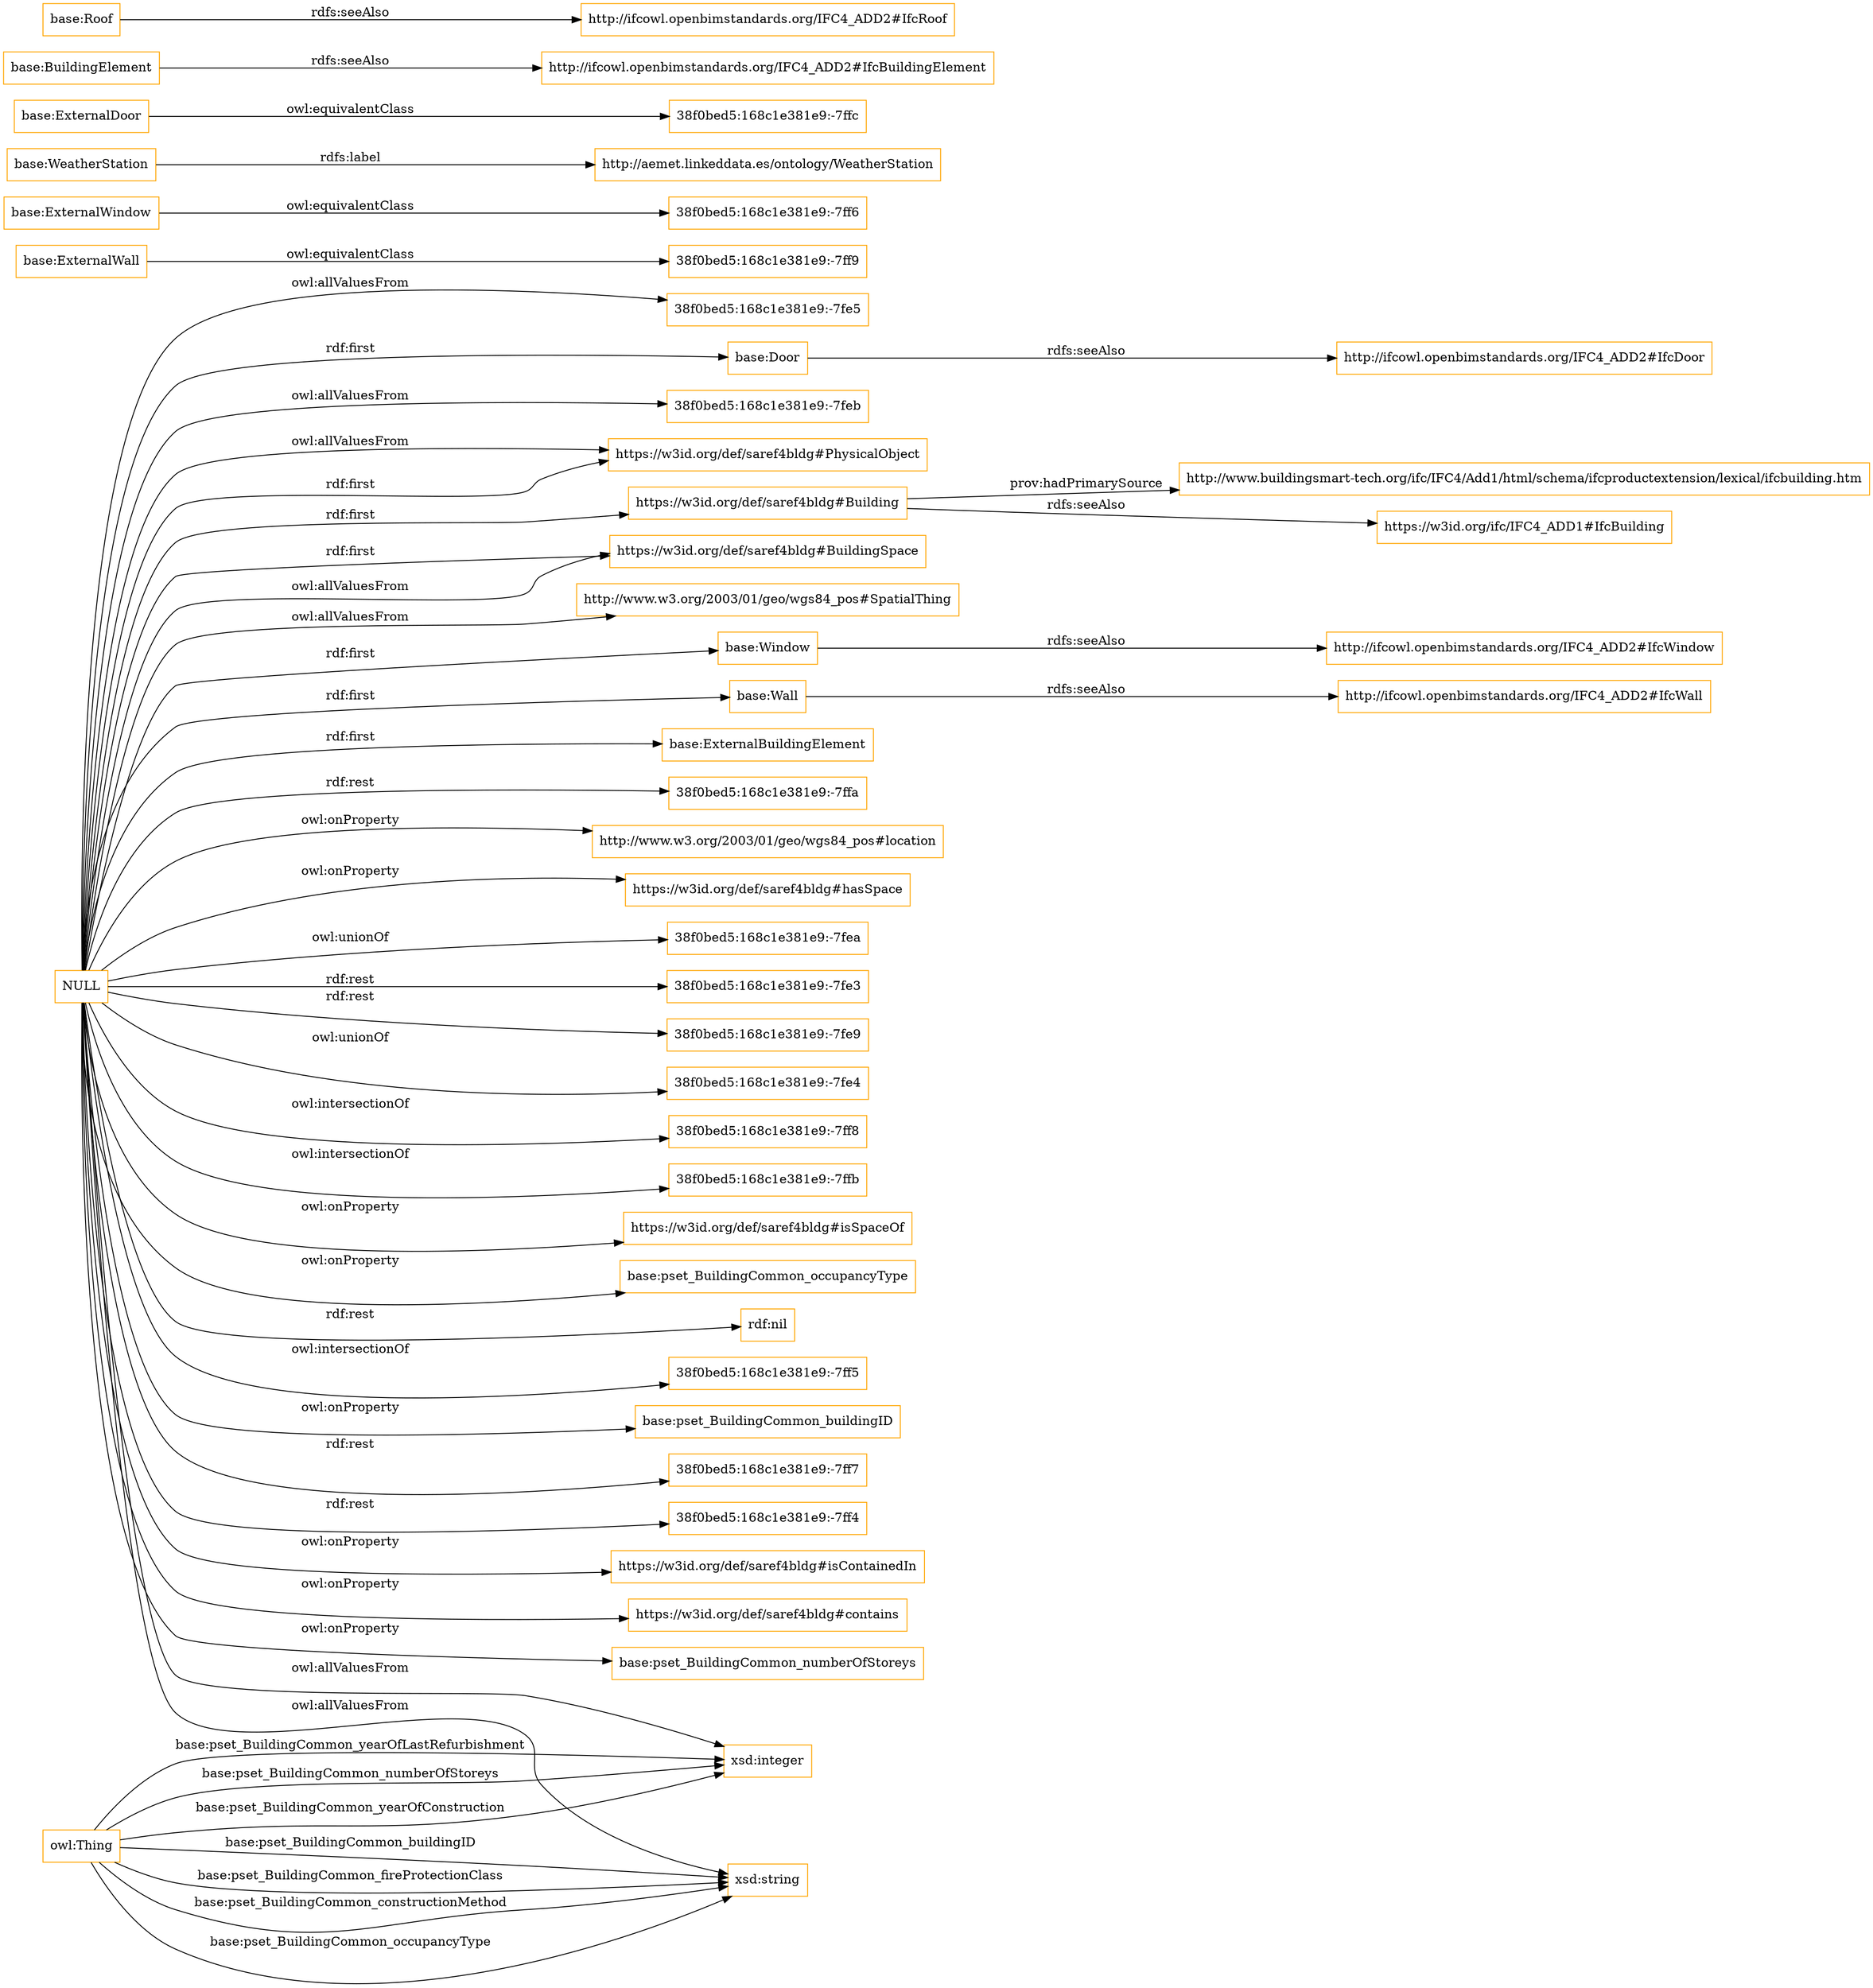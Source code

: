 digraph ar2dtool_diagram { 
rankdir=LR;
size="1501"
node [shape = rectangle, color="orange"]; "38f0bed5:168c1e381e9:-7fe5" "base:Door" "38f0bed5:168c1e381e9:-7ff9" "38f0bed5:168c1e381e9:-7ff6" "base:ExternalWall" "38f0bed5:168c1e381e9:-7feb" "https://w3id.org/def/saref4bldg#PhysicalObject" "base:WeatherStation" "base:ExternalWindow" "https://w3id.org/def/saref4bldg#Building" "38f0bed5:168c1e381e9:-7ffc" "https://w3id.org/def/saref4bldg#BuildingSpace" "base:BuildingElement" "http://www.w3.org/2003/01/geo/wgs84_pos#SpatialThing" "base:Window" "base:Wall" "base:ExternalDoor" "base:Roof" "base:ExternalBuildingElement" ; /*classes style*/
	"NULL" -> "https://w3id.org/def/saref4bldg#Building" [ label = "rdf:first" ];
	"NULL" -> "38f0bed5:168c1e381e9:-7ffa" [ label = "rdf:rest" ];
	"NULL" -> "http://www.w3.org/2003/01/geo/wgs84_pos#location" [ label = "owl:onProperty" ];
	"NULL" -> "https://w3id.org/def/saref4bldg#hasSpace" [ label = "owl:onProperty" ];
	"NULL" -> "base:ExternalBuildingElement" [ label = "rdf:first" ];
	"NULL" -> "38f0bed5:168c1e381e9:-7fea" [ label = "owl:unionOf" ];
	"NULL" -> "xsd:integer" [ label = "owl:allValuesFrom" ];
	"NULL" -> "38f0bed5:168c1e381e9:-7fe3" [ label = "rdf:rest" ];
	"NULL" -> "38f0bed5:168c1e381e9:-7fe9" [ label = "rdf:rest" ];
	"NULL" -> "38f0bed5:168c1e381e9:-7fe4" [ label = "owl:unionOf" ];
	"NULL" -> "base:Wall" [ label = "rdf:first" ];
	"NULL" -> "base:Door" [ label = "rdf:first" ];
	"NULL" -> "38f0bed5:168c1e381e9:-7ff8" [ label = "owl:intersectionOf" ];
	"NULL" -> "38f0bed5:168c1e381e9:-7ffb" [ label = "owl:intersectionOf" ];
	"NULL" -> "https://w3id.org/def/saref4bldg#isSpaceOf" [ label = "owl:onProperty" ];
	"NULL" -> "base:pset_BuildingCommon_occupancyType" [ label = "owl:onProperty" ];
	"NULL" -> "38f0bed5:168c1e381e9:-7feb" [ label = "owl:allValuesFrom" ];
	"NULL" -> "rdf:nil" [ label = "rdf:rest" ];
	"NULL" -> "38f0bed5:168c1e381e9:-7ff5" [ label = "owl:intersectionOf" ];
	"NULL" -> "https://w3id.org/def/saref4bldg#BuildingSpace" [ label = "rdf:first" ];
	"NULL" -> "https://w3id.org/def/saref4bldg#PhysicalObject" [ label = "owl:allValuesFrom" ];
	"NULL" -> "base:pset_BuildingCommon_buildingID" [ label = "owl:onProperty" ];
	"NULL" -> "38f0bed5:168c1e381e9:-7ff7" [ label = "rdf:rest" ];
	"NULL" -> "38f0bed5:168c1e381e9:-7fe5" [ label = "owl:allValuesFrom" ];
	"NULL" -> "38f0bed5:168c1e381e9:-7ff4" [ label = "rdf:rest" ];
	"NULL" -> "https://w3id.org/def/saref4bldg#isContainedIn" [ label = "owl:onProperty" ];
	"NULL" -> "https://w3id.org/def/saref4bldg#PhysicalObject" [ label = "rdf:first" ];
	"NULL" -> "https://w3id.org/def/saref4bldg#contains" [ label = "owl:onProperty" ];
	"NULL" -> "https://w3id.org/def/saref4bldg#BuildingSpace" [ label = "owl:allValuesFrom" ];
	"NULL" -> "http://www.w3.org/2003/01/geo/wgs84_pos#SpatialThing" [ label = "owl:allValuesFrom" ];
	"NULL" -> "base:pset_BuildingCommon_numberOfStoreys" [ label = "owl:onProperty" ];
	"NULL" -> "xsd:string" [ label = "owl:allValuesFrom" ];
	"NULL" -> "base:Window" [ label = "rdf:first" ];
	"base:Roof" -> "http://ifcowl.openbimstandards.org/IFC4_ADD2#IfcRoof" [ label = "rdfs:seeAlso" ];
	"base:WeatherStation" -> "http://aemet.linkeddata.es/ontology/WeatherStation" [ label = "rdfs:label" ];
	"base:BuildingElement" -> "http://ifcowl.openbimstandards.org/IFC4_ADD2#IfcBuildingElement" [ label = "rdfs:seeAlso" ];
	"base:Window" -> "http://ifcowl.openbimstandards.org/IFC4_ADD2#IfcWindow" [ label = "rdfs:seeAlso" ];
	"base:ExternalWindow" -> "38f0bed5:168c1e381e9:-7ff6" [ label = "owl:equivalentClass" ];
	"base:Wall" -> "http://ifcowl.openbimstandards.org/IFC4_ADD2#IfcWall" [ label = "rdfs:seeAlso" ];
	"base:Door" -> "http://ifcowl.openbimstandards.org/IFC4_ADD2#IfcDoor" [ label = "rdfs:seeAlso" ];
	"base:ExternalWall" -> "38f0bed5:168c1e381e9:-7ff9" [ label = "owl:equivalentClass" ];
	"base:ExternalDoor" -> "38f0bed5:168c1e381e9:-7ffc" [ label = "owl:equivalentClass" ];
	"https://w3id.org/def/saref4bldg#Building" -> "http://www.buildingsmart-tech.org/ifc/IFC4/Add1/html/schema/ifcproductextension/lexical/ifcbuilding.htm" [ label = "prov:hadPrimarySource" ];
	"https://w3id.org/def/saref4bldg#Building" -> "https://w3id.org/ifc/IFC4_ADD1#IfcBuilding" [ label = "rdfs:seeAlso" ];
	"owl:Thing" -> "xsd:string" [ label = "base:pset_BuildingCommon_buildingID" ];
	"owl:Thing" -> "xsd:integer" [ label = "base:pset_BuildingCommon_yearOfLastRefurbishment" ];
	"owl:Thing" -> "xsd:integer" [ label = "base:pset_BuildingCommon_numberOfStoreys" ];
	"owl:Thing" -> "xsd:string" [ label = "base:pset_BuildingCommon_fireProtectionClass" ];
	"owl:Thing" -> "xsd:string" [ label = "base:pset_BuildingCommon_constructionMethod" ];
	"owl:Thing" -> "xsd:string" [ label = "base:pset_BuildingCommon_occupancyType" ];
	"owl:Thing" -> "xsd:integer" [ label = "base:pset_BuildingCommon_yearOfConstruction" ];

}
